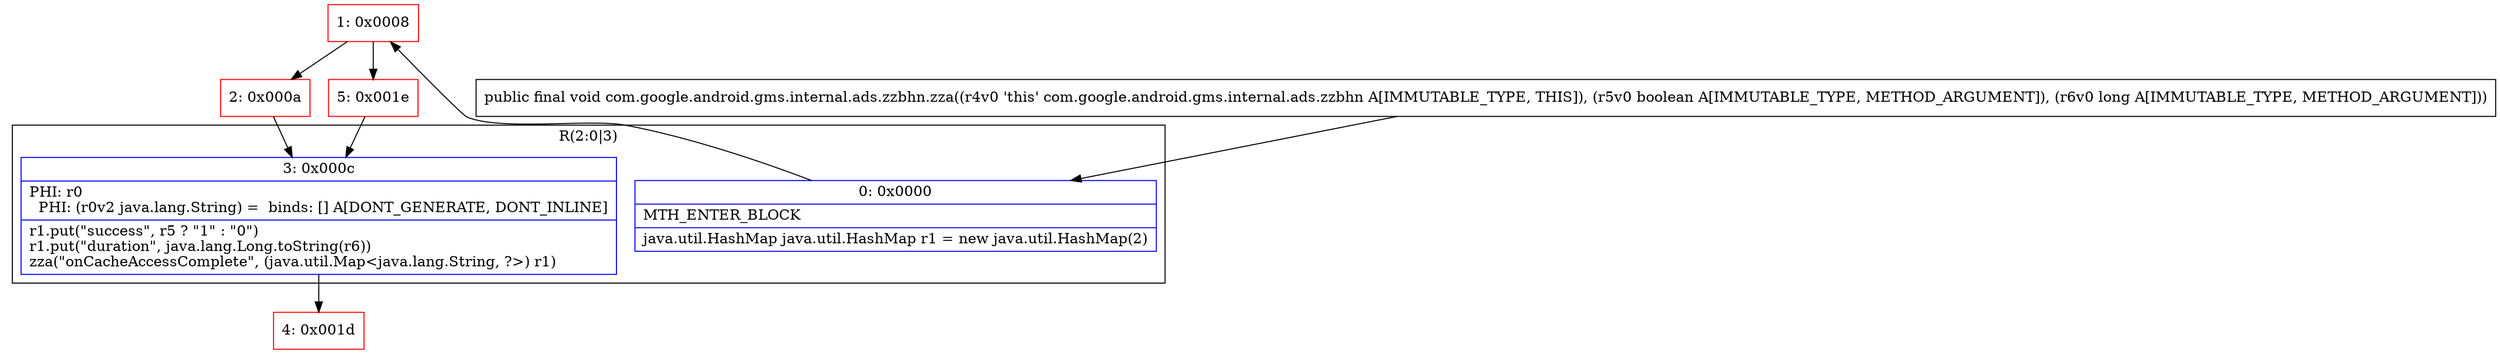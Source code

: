 digraph "CFG forcom.google.android.gms.internal.ads.zzbhn.zza(ZJ)V" {
subgraph cluster_Region_1113273763 {
label = "R(2:0|3)";
node [shape=record,color=blue];
Node_0 [shape=record,label="{0\:\ 0x0000|MTH_ENTER_BLOCK\l|java.util.HashMap java.util.HashMap r1 = new java.util.HashMap(2)\l}"];
Node_3 [shape=record,label="{3\:\ 0x000c|PHI: r0 \l  PHI: (r0v2 java.lang.String) =  binds: [] A[DONT_GENERATE, DONT_INLINE]\l|r1.put(\"success\", r5 ? \"1\" : \"0\")\lr1.put(\"duration\", java.lang.Long.toString(r6))\lzza(\"onCacheAccessComplete\", (java.util.Map\<java.lang.String, ?\>) r1)\l}"];
}
Node_1 [shape=record,color=red,label="{1\:\ 0x0008}"];
Node_2 [shape=record,color=red,label="{2\:\ 0x000a}"];
Node_4 [shape=record,color=red,label="{4\:\ 0x001d}"];
Node_5 [shape=record,color=red,label="{5\:\ 0x001e}"];
MethodNode[shape=record,label="{public final void com.google.android.gms.internal.ads.zzbhn.zza((r4v0 'this' com.google.android.gms.internal.ads.zzbhn A[IMMUTABLE_TYPE, THIS]), (r5v0 boolean A[IMMUTABLE_TYPE, METHOD_ARGUMENT]), (r6v0 long A[IMMUTABLE_TYPE, METHOD_ARGUMENT])) }"];
MethodNode -> Node_0;
Node_0 -> Node_1;
Node_3 -> Node_4;
Node_1 -> Node_2;
Node_1 -> Node_5;
Node_2 -> Node_3;
Node_5 -> Node_3;
}

